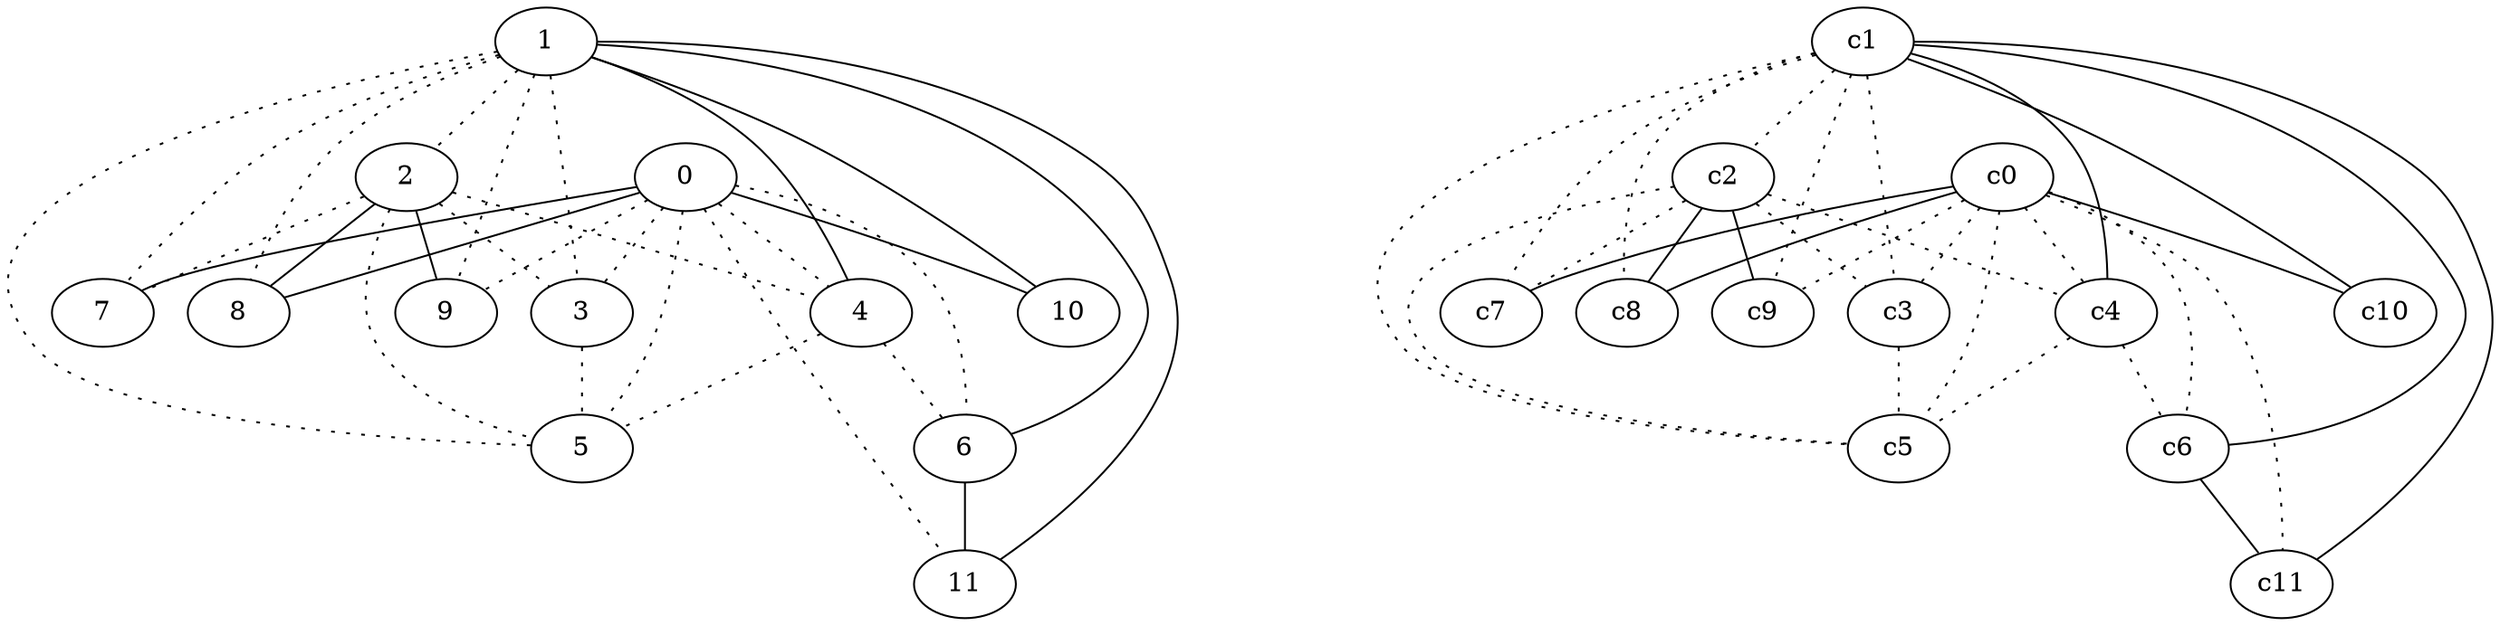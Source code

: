graph {
a0[label=0];
a1[label=1];
a2[label=2];
a3[label=3];
a4[label=4];
a5[label=5];
a6[label=6];
a7[label=7];
a8[label=8];
a9[label=9];
a10[label=10];
a11[label=11];
a0 -- a3 [style=dotted];
a0 -- a4 [style=dotted];
a0 -- a5 [style=dotted];
a0 -- a6 [style=dotted];
a0 -- a7;
a0 -- a8;
a0 -- a9 [style=dotted];
a0 -- a10;
a0 -- a11 [style=dotted];
a1 -- a2 [style=dotted];
a1 -- a3 [style=dotted];
a1 -- a4;
a1 -- a5 [style=dotted];
a1 -- a6;
a1 -- a7 [style=dotted];
a1 -- a8 [style=dotted];
a1 -- a9 [style=dotted];
a1 -- a10;
a1 -- a11;
a2 -- a3 [style=dotted];
a2 -- a4 [style=dotted];
a2 -- a5 [style=dotted];
a2 -- a7 [style=dotted];
a2 -- a8;
a2 -- a9;
a3 -- a5 [style=dotted];
a4 -- a5 [style=dotted];
a4 -- a6 [style=dotted];
a6 -- a11;
c0 -- c3 [style=dotted];
c0 -- c4 [style=dotted];
c0 -- c5 [style=dotted];
c0 -- c6 [style=dotted];
c0 -- c7;
c0 -- c8;
c0 -- c9 [style=dotted];
c0 -- c10;
c0 -- c11 [style=dotted];
c1 -- c2 [style=dotted];
c1 -- c3 [style=dotted];
c1 -- c4;
c1 -- c5 [style=dotted];
c1 -- c6;
c1 -- c7 [style=dotted];
c1 -- c8 [style=dotted];
c1 -- c9 [style=dotted];
c1 -- c10;
c1 -- c11;
c2 -- c3 [style=dotted];
c2 -- c4 [style=dotted];
c2 -- c5 [style=dotted];
c2 -- c7 [style=dotted];
c2 -- c8;
c2 -- c9;
c3 -- c5 [style=dotted];
c4 -- c5 [style=dotted];
c4 -- c6 [style=dotted];
c6 -- c11;
}
